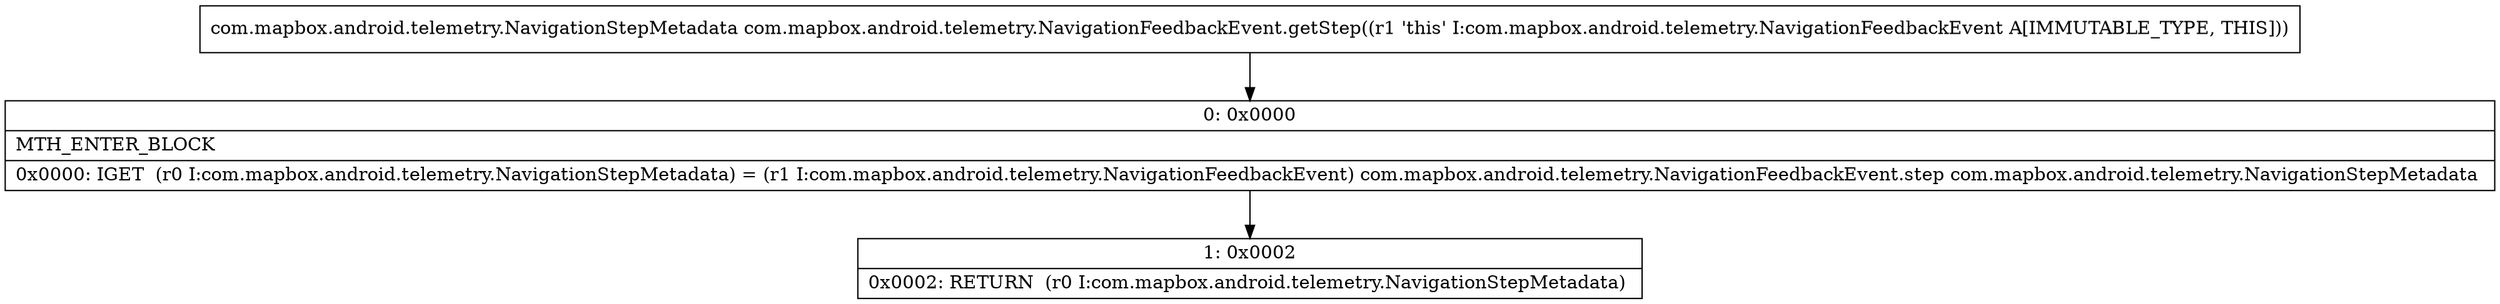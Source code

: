 digraph "CFG forcom.mapbox.android.telemetry.NavigationFeedbackEvent.getStep()Lcom\/mapbox\/android\/telemetry\/NavigationStepMetadata;" {
Node_0 [shape=record,label="{0\:\ 0x0000|MTH_ENTER_BLOCK\l|0x0000: IGET  (r0 I:com.mapbox.android.telemetry.NavigationStepMetadata) = (r1 I:com.mapbox.android.telemetry.NavigationFeedbackEvent) com.mapbox.android.telemetry.NavigationFeedbackEvent.step com.mapbox.android.telemetry.NavigationStepMetadata \l}"];
Node_1 [shape=record,label="{1\:\ 0x0002|0x0002: RETURN  (r0 I:com.mapbox.android.telemetry.NavigationStepMetadata) \l}"];
MethodNode[shape=record,label="{com.mapbox.android.telemetry.NavigationStepMetadata com.mapbox.android.telemetry.NavigationFeedbackEvent.getStep((r1 'this' I:com.mapbox.android.telemetry.NavigationFeedbackEvent A[IMMUTABLE_TYPE, THIS])) }"];
MethodNode -> Node_0;
Node_0 -> Node_1;
}

